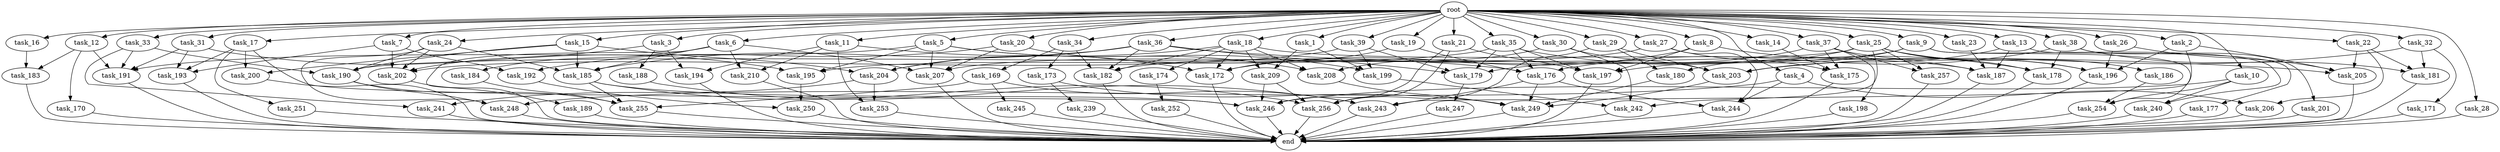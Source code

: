 digraph G {
  task_208 [size="970662608.896000"];
  task_9 [size="1.024000"];
  task_191 [size="1846835937.280000"];
  task_247 [size="77309411.328000"];
  task_27 [size="1.024000"];
  task_251 [size="77309411.328000"];
  task_4 [size="1.024000"];
  task_2 [size="1.024000"];
  task_13 [size="1.024000"];
  task_256 [size="1314259992.576000"];
  task_182 [size="1726576852.992000"];
  task_207 [size="2052994367.488000"];
  task_186 [size="420906795.008000"];
  task_177 [size="77309411.328000"];
  task_245 [size="137438953.472000"];
  task_6 [size="1.024000"];
  task_32 [size="1.024000"];
  task_20 [size="1.024000"];
  task_175 [size="661424963.584000"];
  task_189 [size="858993459.200000"];
  task_188 [size="34359738.368000"];
  task_33 [size="1.024000"];
  task_183 [size="635655159.808000"];
  task_31 [size="1.024000"];
  task_14 [size="1.024000"];
  task_36 [size="1.024000"];
  task_16 [size="1.024000"];
  task_185 [size="1795296329.728000"];
  task_249 [size="3255585210.368000"];
  task_243 [size="1451698946.048000"];
  task_198 [size="34359738.368000"];
  task_170 [size="420906795.008000"];
  task_15 [size="1.024000"];
  task_10 [size="1.024000"];
  task_29 [size="1.024000"];
  task_199 [size="1314259992.576000"];
  task_240 [size="936302870.528000"];
  task_209 [size="446676598.784000"];
  task_250 [size="386547056.640000"];
  task_190 [size="1743756722.176000"];
  task_172 [size="1632087572.480000"];
  task_25 [size="1.024000"];
  task_201 [size="34359738.368000"];
  end [size="0.000000"];
  task_30 [size="1.024000"];
  task_169 [size="420906795.008000"];
  task_192 [size="558345748.480000"];
  task_19 [size="1.024000"];
  task_180 [size="841813590.016000"];
  task_18 [size="1.024000"];
  task_12 [size="1.024000"];
  task_210 [size="1279900254.208000"];
  task_241 [size="910533066.752000"];
  task_197 [size="1803886264.320000"];
  task_242 [size="1254130450.432000"];
  task_253 [size="635655159.808000"];
  task_173 [size="420906795.008000"];
  task_202 [size="558345748.480000"];
  task_246 [size="1047972020.224000"];
  task_184 [size="858993459.200000"];
  task_174 [size="137438953.472000"];
  task_21 [size="1.024000"];
  task_37 [size="1.024000"];
  task_244 [size="1151051235.328000"];
  task_196 [size="523986010.112000"];
  task_187 [size="1288490188.800000"];
  task_23 [size="1.024000"];
  task_176 [size="1735166787.584000"];
  root [size="0.000000"];
  task_5 [size="1.024000"];
  task_195 [size="1151051235.328000"];
  task_193 [size="249108103.168000"];
  task_11 [size="1.024000"];
  task_194 [size="455266533.376000"];
  task_179 [size="1073741824.000000"];
  task_200 [size="627065225.216000"];
  task_3 [size="1.024000"];
  task_239 [size="695784701.952000"];
  task_206 [size="429496729.600000"];
  task_39 [size="1.024000"];
  task_22 [size="1.024000"];
  task_28 [size="1.024000"];
  task_7 [size="1.024000"];
  task_34 [size="1.024000"];
  task_254 [size="1632087572.480000"];
  task_257 [size="455266533.376000"];
  task_252 [size="77309411.328000"];
  task_17 [size="1.024000"];
  task_248 [size="841813590.016000"];
  task_26 [size="1.024000"];
  task_178 [size="876173328.384000"];
  task_205 [size="592705486.848000"];
  task_1 [size="1.024000"];
  task_181 [size="558345748.480000"];
  task_204 [size="996432412.672000"];
  task_35 [size="1.024000"];
  task_171 [size="309237645.312000"];
  task_203 [size="944892805.120000"];
  task_38 [size="1.024000"];
  task_24 [size="1.024000"];
  task_255 [size="755914244.096000"];
  task_8 [size="1.024000"];

  task_208 -> task_249 [size="679477248.000000"];
  task_9 -> task_240 [size="838860800.000000"];
  task_9 -> task_182 [size="838860800.000000"];
  task_9 -> task_254 [size="838860800.000000"];
  task_9 -> task_197 [size="838860800.000000"];
  task_191 -> end [size="1.000000"];
  task_247 -> end [size="1.000000"];
  task_27 -> task_175 [size="75497472.000000"];
  task_27 -> task_207 [size="75497472.000000"];
  task_27 -> task_244 [size="75497472.000000"];
  task_251 -> end [size="1.000000"];
  task_4 -> task_248 [size="209715200.000000"];
  task_4 -> task_244 [size="209715200.000000"];
  task_4 -> task_206 [size="209715200.000000"];
  task_2 -> task_243 [size="33554432.000000"];
  task_2 -> task_205 [size="33554432.000000"];
  task_2 -> task_196 [size="33554432.000000"];
  task_13 -> task_187 [size="75497472.000000"];
  task_13 -> task_203 [size="75497472.000000"];
  task_13 -> task_177 [size="75497472.000000"];
  task_256 -> end [size="1.000000"];
  task_182 -> end [size="1.000000"];
  task_207 -> end [size="1.000000"];
  task_186 -> task_254 [size="679477248.000000"];
  task_177 -> end [size="1.000000"];
  task_245 -> end [size="1.000000"];
  task_6 -> task_189 [size="838860800.000000"];
  task_6 -> task_207 [size="838860800.000000"];
  task_6 -> task_185 [size="838860800.000000"];
  task_6 -> task_184 [size="838860800.000000"];
  task_6 -> task_210 [size="838860800.000000"];
  task_32 -> task_203 [size="301989888.000000"];
  task_32 -> task_181 [size="301989888.000000"];
  task_32 -> task_171 [size="301989888.000000"];
  task_20 -> task_192 [size="411041792.000000"];
  task_20 -> task_176 [size="411041792.000000"];
  task_20 -> task_207 [size="411041792.000000"];
  task_175 -> end [size="1.000000"];
  task_189 -> end [size="1.000000"];
  task_188 -> task_243 [size="411041792.000000"];
  task_33 -> task_190 [size="679477248.000000"];
  task_33 -> task_241 [size="679477248.000000"];
  task_33 -> task_191 [size="679477248.000000"];
  task_183 -> end [size="1.000000"];
  task_31 -> task_195 [size="33554432.000000"];
  task_31 -> task_193 [size="33554432.000000"];
  task_31 -> task_191 [size="33554432.000000"];
  task_14 -> task_175 [size="536870912.000000"];
  task_36 -> task_204 [size="301989888.000000"];
  task_36 -> task_185 [size="301989888.000000"];
  task_36 -> task_182 [size="301989888.000000"];
  task_36 -> task_179 [size="301989888.000000"];
  task_36 -> task_205 [size="301989888.000000"];
  task_16 -> task_183 [size="209715200.000000"];
  task_185 -> task_246 [size="33554432.000000"];
  task_185 -> task_255 [size="33554432.000000"];
  task_185 -> task_256 [size="33554432.000000"];
  task_249 -> end [size="1.000000"];
  task_243 -> end [size="1.000000"];
  task_198 -> end [size="1.000000"];
  task_170 -> end [size="1.000000"];
  task_15 -> task_200 [size="536870912.000000"];
  task_15 -> task_204 [size="536870912.000000"];
  task_15 -> task_185 [size="536870912.000000"];
  task_15 -> task_190 [size="536870912.000000"];
  task_10 -> task_240 [size="75497472.000000"];
  task_10 -> task_246 [size="75497472.000000"];
  task_10 -> task_254 [size="75497472.000000"];
  task_29 -> task_203 [size="411041792.000000"];
  task_29 -> task_180 [size="411041792.000000"];
  task_29 -> task_256 [size="411041792.000000"];
  task_199 -> task_242 [size="679477248.000000"];
  task_240 -> end [size="1.000000"];
  task_209 -> task_246 [size="536870912.000000"];
  task_209 -> task_256 [size="536870912.000000"];
  task_250 -> end [size="1.000000"];
  task_190 -> task_248 [size="536870912.000000"];
  task_190 -> task_255 [size="536870912.000000"];
  task_172 -> end [size="1.000000"];
  task_25 -> task_196 [size="411041792.000000"];
  task_25 -> task_257 [size="411041792.000000"];
  task_25 -> task_190 [size="411041792.000000"];
  task_25 -> task_242 [size="411041792.000000"];
  task_25 -> task_186 [size="411041792.000000"];
  task_25 -> task_180 [size="411041792.000000"];
  task_25 -> task_178 [size="411041792.000000"];
  task_201 -> end [size="1.000000"];
  task_30 -> task_203 [size="134217728.000000"];
  task_30 -> task_242 [size="134217728.000000"];
  task_30 -> task_208 [size="134217728.000000"];
  task_169 -> task_243 [size="134217728.000000"];
  task_169 -> task_245 [size="134217728.000000"];
  task_169 -> task_255 [size="134217728.000000"];
  task_192 -> task_250 [size="301989888.000000"];
  task_19 -> task_176 [size="838860800.000000"];
  task_19 -> task_172 [size="838860800.000000"];
  task_180 -> task_249 [size="301989888.000000"];
  task_18 -> task_187 [size="134217728.000000"];
  task_18 -> task_209 [size="134217728.000000"];
  task_18 -> task_204 [size="134217728.000000"];
  task_18 -> task_182 [size="134217728.000000"];
  task_18 -> task_208 [size="134217728.000000"];
  task_18 -> task_172 [size="134217728.000000"];
  task_18 -> task_174 [size="134217728.000000"];
  task_12 -> task_183 [size="411041792.000000"];
  task_12 -> task_170 [size="411041792.000000"];
  task_12 -> task_191 [size="411041792.000000"];
  task_210 -> end [size="1.000000"];
  task_241 -> end [size="1.000000"];
  task_197 -> end [size="1.000000"];
  task_242 -> end [size="1.000000"];
  task_253 -> end [size="1.000000"];
  task_173 -> task_249 [size="679477248.000000"];
  task_173 -> task_239 [size="679477248.000000"];
  task_202 -> end [size="1.000000"];
  task_246 -> end [size="1.000000"];
  task_184 -> task_255 [size="33554432.000000"];
  task_174 -> task_252 [size="75497472.000000"];
  task_21 -> task_246 [size="301989888.000000"];
  task_21 -> task_197 [size="301989888.000000"];
  task_21 -> task_256 [size="301989888.000000"];
  task_37 -> task_175 [size="33554432.000000"];
  task_37 -> task_198 [size="33554432.000000"];
  task_37 -> task_196 [size="33554432.000000"];
  task_37 -> task_257 [size="33554432.000000"];
  task_37 -> task_179 [size="33554432.000000"];
  task_244 -> end [size="1.000000"];
  task_196 -> end [size="1.000000"];
  task_187 -> end [size="1.000000"];
  task_23 -> task_187 [size="838860800.000000"];
  task_176 -> task_243 [size="838860800.000000"];
  task_176 -> task_249 [size="838860800.000000"];
  task_176 -> task_244 [size="838860800.000000"];
  root -> task_12 [size="1.000000"];
  root -> task_36 [size="1.000000"];
  root -> task_16 [size="1.000000"];
  root -> task_9 [size="1.000000"];
  root -> task_39 [size="1.000000"];
  root -> task_11 [size="1.000000"];
  root -> task_22 [size="1.000000"];
  root -> task_7 [size="1.000000"];
  root -> task_33 [size="1.000000"];
  root -> task_28 [size="1.000000"];
  root -> task_4 [size="1.000000"];
  root -> task_34 [size="1.000000"];
  root -> task_2 [size="1.000000"];
  root -> task_15 [size="1.000000"];
  root -> task_10 [size="1.000000"];
  root -> task_29 [size="1.000000"];
  root -> task_21 [size="1.000000"];
  root -> task_17 [size="1.000000"];
  root -> task_18 [size="1.000000"];
  root -> task_27 [size="1.000000"];
  root -> task_20 [size="1.000000"];
  root -> task_23 [size="1.000000"];
  root -> task_6 [size="1.000000"];
  root -> task_32 [size="1.000000"];
  root -> task_5 [size="1.000000"];
  root -> task_37 [size="1.000000"];
  root -> task_26 [size="1.000000"];
  root -> task_25 [size="1.000000"];
  root -> task_8 [size="1.000000"];
  root -> task_35 [size="1.000000"];
  root -> task_13 [size="1.000000"];
  root -> task_30 [size="1.000000"];
  root -> task_19 [size="1.000000"];
  root -> task_1 [size="1.000000"];
  root -> task_38 [size="1.000000"];
  root -> task_24 [size="1.000000"];
  root -> task_3 [size="1.000000"];
  root -> task_31 [size="1.000000"];
  root -> task_14 [size="1.000000"];
  task_5 -> task_195 [size="679477248.000000"];
  task_5 -> task_207 [size="679477248.000000"];
  task_5 -> task_199 [size="679477248.000000"];
  task_5 -> task_208 [size="679477248.000000"];
  task_5 -> task_191 [size="679477248.000000"];
  task_195 -> task_250 [size="75497472.000000"];
  task_193 -> end [size="1.000000"];
  task_11 -> task_194 [size="411041792.000000"];
  task_11 -> task_210 [size="411041792.000000"];
  task_11 -> task_253 [size="411041792.000000"];
  task_11 -> task_172 [size="411041792.000000"];
  task_194 -> end [size="1.000000"];
  task_179 -> task_247 [size="75497472.000000"];
  task_200 -> end [size="1.000000"];
  task_3 -> task_194 [size="33554432.000000"];
  task_3 -> task_188 [size="33554432.000000"];
  task_3 -> task_202 [size="33554432.000000"];
  task_239 -> end [size="1.000000"];
  task_206 -> end [size="1.000000"];
  task_39 -> task_199 [size="301989888.000000"];
  task_39 -> task_179 [size="301989888.000000"];
  task_39 -> task_202 [size="301989888.000000"];
  task_22 -> task_205 [size="209715200.000000"];
  task_22 -> task_181 [size="209715200.000000"];
  task_22 -> task_206 [size="209715200.000000"];
  task_28 -> end [size="1.000000"];
  task_7 -> task_192 [size="134217728.000000"];
  task_7 -> task_193 [size="134217728.000000"];
  task_7 -> task_202 [size="134217728.000000"];
  task_34 -> task_169 [size="411041792.000000"];
  task_34 -> task_182 [size="411041792.000000"];
  task_34 -> task_173 [size="411041792.000000"];
  task_254 -> end [size="1.000000"];
  task_257 -> end [size="1.000000"];
  task_252 -> end [size="1.000000"];
  task_17 -> task_200 [size="75497472.000000"];
  task_17 -> task_193 [size="75497472.000000"];
  task_17 -> task_251 [size="75497472.000000"];
  task_17 -> task_246 [size="75497472.000000"];
  task_248 -> end [size="1.000000"];
  task_26 -> task_205 [size="33554432.000000"];
  task_26 -> task_196 [size="33554432.000000"];
  task_178 -> end [size="1.000000"];
  task_205 -> end [size="1.000000"];
  task_1 -> task_209 [size="301989888.000000"];
  task_1 -> task_199 [size="301989888.000000"];
  task_181 -> end [size="1.000000"];
  task_204 -> task_253 [size="209715200.000000"];
  task_204 -> task_241 [size="209715200.000000"];
  task_35 -> task_195 [size="411041792.000000"];
  task_35 -> task_176 [size="411041792.000000"];
  task_35 -> task_197 [size="411041792.000000"];
  task_35 -> task_178 [size="411041792.000000"];
  task_35 -> task_179 [size="411041792.000000"];
  task_171 -> end [size="1.000000"];
  task_203 -> task_249 [size="679477248.000000"];
  task_38 -> task_176 [size="33554432.000000"];
  task_38 -> task_201 [size="33554432.000000"];
  task_38 -> task_181 [size="33554432.000000"];
  task_38 -> task_178 [size="33554432.000000"];
  task_24 -> task_190 [size="75497472.000000"];
  task_24 -> task_185 [size="75497472.000000"];
  task_24 -> task_248 [size="75497472.000000"];
  task_24 -> task_202 [size="75497472.000000"];
  task_255 -> end [size="1.000000"];
  task_8 -> task_187 [size="209715200.000000"];
  task_8 -> task_172 [size="209715200.000000"];
  task_8 -> task_197 [size="209715200.000000"];
}
